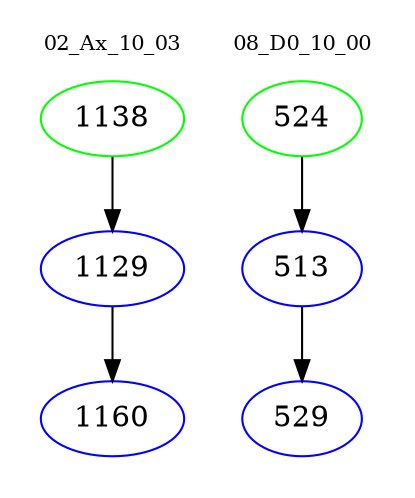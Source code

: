 digraph{
subgraph cluster_0 {
color = white
label = "02_Ax_10_03";
fontsize=10;
T0_1138 [label="1138", color="green"]
T0_1138 -> T0_1129 [color="black"]
T0_1129 [label="1129", color="blue"]
T0_1129 -> T0_1160 [color="black"]
T0_1160 [label="1160", color="blue"]
}
subgraph cluster_1 {
color = white
label = "08_D0_10_00";
fontsize=10;
T1_524 [label="524", color="green"]
T1_524 -> T1_513 [color="black"]
T1_513 [label="513", color="blue"]
T1_513 -> T1_529 [color="black"]
T1_529 [label="529", color="blue"]
}
}
